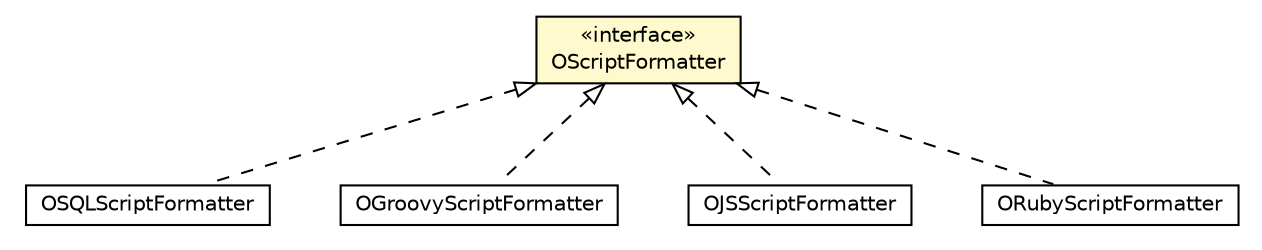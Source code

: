 #!/usr/local/bin/dot
#
# Class diagram 
# Generated by UMLGraph version R5_6-24-gf6e263 (http://www.umlgraph.org/)
#

digraph G {
	edge [fontname="Helvetica",fontsize=10,labelfontname="Helvetica",labelfontsize=10];
	node [fontname="Helvetica",fontsize=10,shape=plaintext];
	nodesep=0.25;
	ranksep=0.5;
	// com.orientechnologies.orient.core.command.script.formatter.OSQLScriptFormatter
	c6286917 [label=<<table title="com.orientechnologies.orient.core.command.script.formatter.OSQLScriptFormatter" border="0" cellborder="1" cellspacing="0" cellpadding="2" port="p" href="./OSQLScriptFormatter.html">
		<tr><td><table border="0" cellspacing="0" cellpadding="1">
<tr><td align="center" balign="center"> OSQLScriptFormatter </td></tr>
		</table></td></tr>
		</table>>, URL="./OSQLScriptFormatter.html", fontname="Helvetica", fontcolor="black", fontsize=10.0];
	// com.orientechnologies.orient.core.command.script.formatter.OGroovyScriptFormatter
	c6286918 [label=<<table title="com.orientechnologies.orient.core.command.script.formatter.OGroovyScriptFormatter" border="0" cellborder="1" cellspacing="0" cellpadding="2" port="p" href="./OGroovyScriptFormatter.html">
		<tr><td><table border="0" cellspacing="0" cellpadding="1">
<tr><td align="center" balign="center"> OGroovyScriptFormatter </td></tr>
		</table></td></tr>
		</table>>, URL="./OGroovyScriptFormatter.html", fontname="Helvetica", fontcolor="black", fontsize=10.0];
	// com.orientechnologies.orient.core.command.script.formatter.OScriptFormatter
	c6286919 [label=<<table title="com.orientechnologies.orient.core.command.script.formatter.OScriptFormatter" border="0" cellborder="1" cellspacing="0" cellpadding="2" port="p" bgcolor="lemonChiffon" href="./OScriptFormatter.html">
		<tr><td><table border="0" cellspacing="0" cellpadding="1">
<tr><td align="center" balign="center"> &#171;interface&#187; </td></tr>
<tr><td align="center" balign="center"> OScriptFormatter </td></tr>
		</table></td></tr>
		</table>>, URL="./OScriptFormatter.html", fontname="Helvetica", fontcolor="black", fontsize=10.0];
	// com.orientechnologies.orient.core.command.script.formatter.OJSScriptFormatter
	c6286920 [label=<<table title="com.orientechnologies.orient.core.command.script.formatter.OJSScriptFormatter" border="0" cellborder="1" cellspacing="0" cellpadding="2" port="p" href="./OJSScriptFormatter.html">
		<tr><td><table border="0" cellspacing="0" cellpadding="1">
<tr><td align="center" balign="center"> OJSScriptFormatter </td></tr>
		</table></td></tr>
		</table>>, URL="./OJSScriptFormatter.html", fontname="Helvetica", fontcolor="black", fontsize=10.0];
	// com.orientechnologies.orient.core.command.script.formatter.ORubyScriptFormatter
	c6286921 [label=<<table title="com.orientechnologies.orient.core.command.script.formatter.ORubyScriptFormatter" border="0" cellborder="1" cellspacing="0" cellpadding="2" port="p" href="./ORubyScriptFormatter.html">
		<tr><td><table border="0" cellspacing="0" cellpadding="1">
<tr><td align="center" balign="center"> ORubyScriptFormatter </td></tr>
		</table></td></tr>
		</table>>, URL="./ORubyScriptFormatter.html", fontname="Helvetica", fontcolor="black", fontsize=10.0];
	//com.orientechnologies.orient.core.command.script.formatter.OSQLScriptFormatter implements com.orientechnologies.orient.core.command.script.formatter.OScriptFormatter
	c6286919:p -> c6286917:p [dir=back,arrowtail=empty,style=dashed];
	//com.orientechnologies.orient.core.command.script.formatter.OGroovyScriptFormatter implements com.orientechnologies.orient.core.command.script.formatter.OScriptFormatter
	c6286919:p -> c6286918:p [dir=back,arrowtail=empty,style=dashed];
	//com.orientechnologies.orient.core.command.script.formatter.OJSScriptFormatter implements com.orientechnologies.orient.core.command.script.formatter.OScriptFormatter
	c6286919:p -> c6286920:p [dir=back,arrowtail=empty,style=dashed];
	//com.orientechnologies.orient.core.command.script.formatter.ORubyScriptFormatter implements com.orientechnologies.orient.core.command.script.formatter.OScriptFormatter
	c6286919:p -> c6286921:p [dir=back,arrowtail=empty,style=dashed];
}

